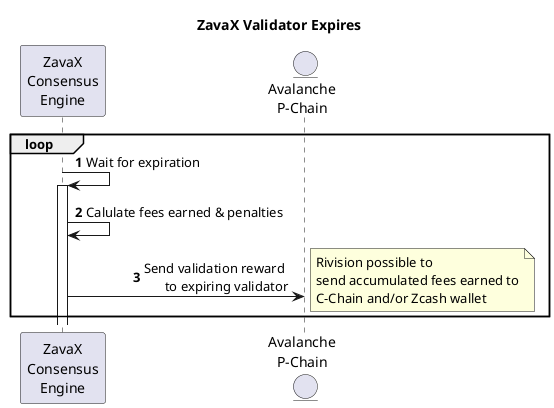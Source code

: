 @startuml

skinparam sequenceMessageAlign right
title ZavaX Validator Expires

participant "ZavaX\nConsensus\nEngine" as ZCE
entity "Avalanche\nP-Chain" as AP

autonumber
loop
    ZCE -> ZCE ++: Wait for expiration
    ZCE -> ZCE : Calulate fees earned & penalties
    ZCE -> AP : Send validation reward \nto expiring validator
    note right : Rivision possible to\nsend accumulated fees earned to\nC-Chain and/or Zcash wallet 
end


@enduml
